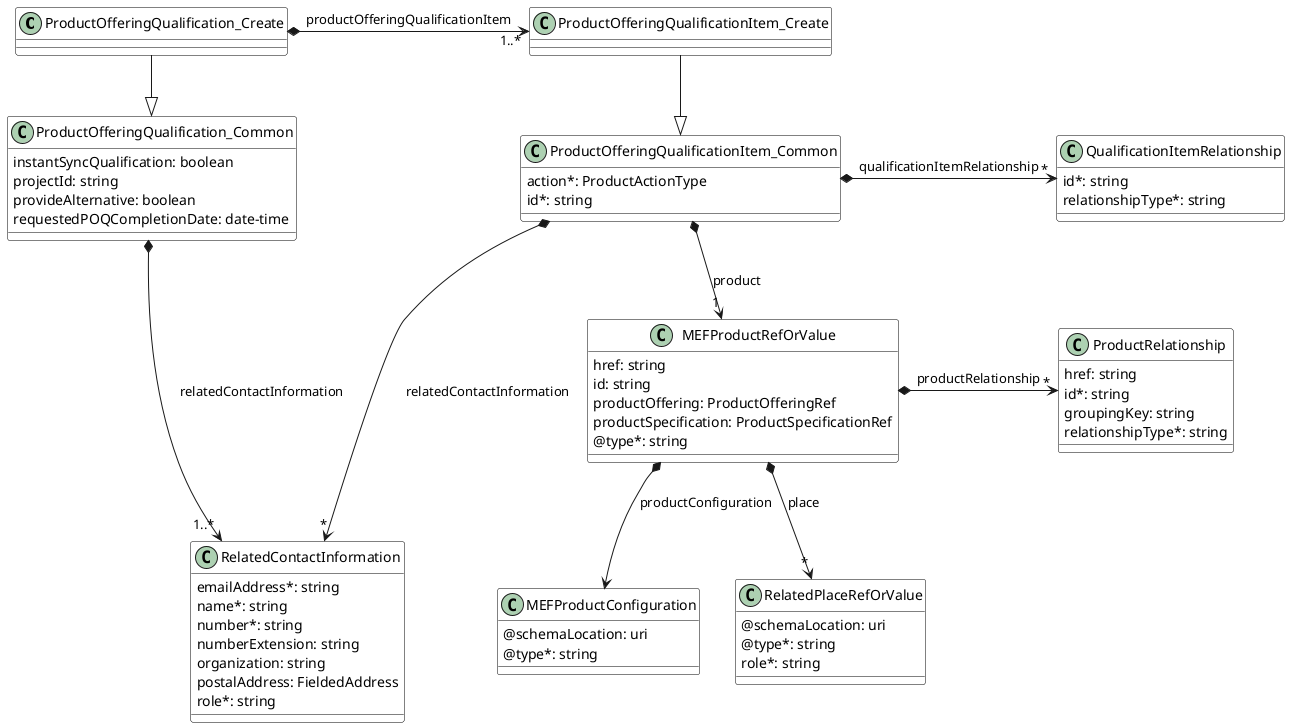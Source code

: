 @startuml
skinparam {
    ClassBackgroundColor White
    ClassBorderColor Black
}


class ProductOfferingQualification_Create {

}

ProductOfferingQualification_Create --|> ProductOfferingQualification_Common

ProductOfferingQualification_Create *->"1..*" ProductOfferingQualificationItem_Create : productOfferingQualificationItem

class ProductOfferingQualificationItem_Create {

}
ProductOfferingQualificationItem_Create --|> ProductOfferingQualificationItem_Common

class MEFProductConfiguration {

    @schemaLocation: uri 
    @type*: string
}


class MEFProductRefOrValue {

    href: string 
    id: string 
    productOffering: ProductOfferingRef
    productSpecification: ProductSpecificationRef
    @type*: string 
}

MEFProductRefOrValue *-->"*" RelatedPlaceRefOrValue : place
MEFProductRefOrValue *--> MEFProductConfiguration : productConfiguration
MEFProductRefOrValue *->"*" ProductRelationship : productRelationship



class ProductOfferingQualificationItem_Common {

    action*: ProductActionType 
    id*: string 

}

ProductOfferingQualificationItem_Common *-->"1" MEFProductRefOrValue : product
ProductOfferingQualificationItem_Common *->"*" QualificationItemRelationship : qualificationItemRelationship
ProductOfferingQualificationItem_Common *-->"*" RelatedContactInformation : relatedContactInformation


class QualificationItemRelationship {

    id*: string 
    relationshipType*: string 
}



class ProductOfferingQualification_Common {

    instantSyncQualification: boolean 
    projectId: string 
    provideAlternative: boolean 
    requestedPOQCompletionDate: date-time 
}

ProductOfferingQualification_Common *--->"1..*" RelatedContactInformation : relatedContactInformation

class ProductRelationship {

    href: string 
    id*: string 
    groupingKey: string 
    relationshipType*: string 
}




class RelatedContactInformation {

    emailAddress*: string 
    name*: string 
    number*: string 
    numberExtension: string 
    organization: string
    postalAddress: FieldedAddress
    role*: string 
}

class RelatedPlaceRefOrValue {

    @schemaLocation: uri 
    @type*: string 
    role*: string 
}


@enduml
